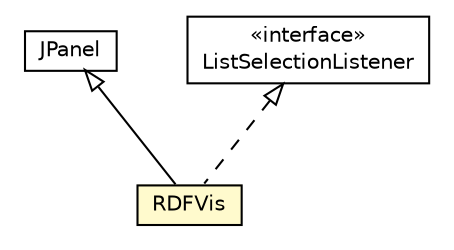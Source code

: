 #!/usr/local/bin/dot
#
# Class diagram 
# Generated by UMLGraph version R5_6-24-gf6e263 (http://www.umlgraph.org/)
#

digraph G {
	edge [fontname="Helvetica",fontsize=10,labelfontname="Helvetica",labelfontsize=10];
	node [fontname="Helvetica",fontsize=10,shape=plaintext];
	nodesep=0.25;
	ranksep=0.5;
	// org.universAAL.tools.logmonitor.rdfvis.gui.RDFVis
	c6748802 [label=<<table title="org.universAAL.tools.logmonitor.rdfvis.gui.RDFVis" border="0" cellborder="1" cellspacing="0" cellpadding="2" port="p" bgcolor="lemonChiffon" href="./RDFVis.html">
		<tr><td><table border="0" cellspacing="0" cellpadding="1">
<tr><td align="center" balign="center"> RDFVis </td></tr>
		</table></td></tr>
		</table>>, URL="./RDFVis.html", fontname="Helvetica", fontcolor="black", fontsize=10.0];
	//org.universAAL.tools.logmonitor.rdfvis.gui.RDFVis extends javax.swing.JPanel
	c6749100:p -> c6748802:p [dir=back,arrowtail=empty];
	//org.universAAL.tools.logmonitor.rdfvis.gui.RDFVis implements javax.swing.event.ListSelectionListener
	c6749101:p -> c6748802:p [dir=back,arrowtail=empty,style=dashed];
	// javax.swing.JPanel
	c6749100 [label=<<table title="javax.swing.JPanel" border="0" cellborder="1" cellspacing="0" cellpadding="2" port="p" href="http://java.sun.com/j2se/1.4.2/docs/api/javax/swing/JPanel.html">
		<tr><td><table border="0" cellspacing="0" cellpadding="1">
<tr><td align="center" balign="center"> JPanel </td></tr>
		</table></td></tr>
		</table>>, URL="http://java.sun.com/j2se/1.4.2/docs/api/javax/swing/JPanel.html", fontname="Helvetica", fontcolor="black", fontsize=10.0];
	// javax.swing.event.ListSelectionListener
	c6749101 [label=<<table title="javax.swing.event.ListSelectionListener" border="0" cellborder="1" cellspacing="0" cellpadding="2" port="p" href="http://java.sun.com/j2se/1.4.2/docs/api/javax/swing/event/ListSelectionListener.html">
		<tr><td><table border="0" cellspacing="0" cellpadding="1">
<tr><td align="center" balign="center"> &#171;interface&#187; </td></tr>
<tr><td align="center" balign="center"> ListSelectionListener </td></tr>
		</table></td></tr>
		</table>>, URL="http://java.sun.com/j2se/1.4.2/docs/api/javax/swing/event/ListSelectionListener.html", fontname="Helvetica", fontcolor="black", fontsize=10.0];
}

